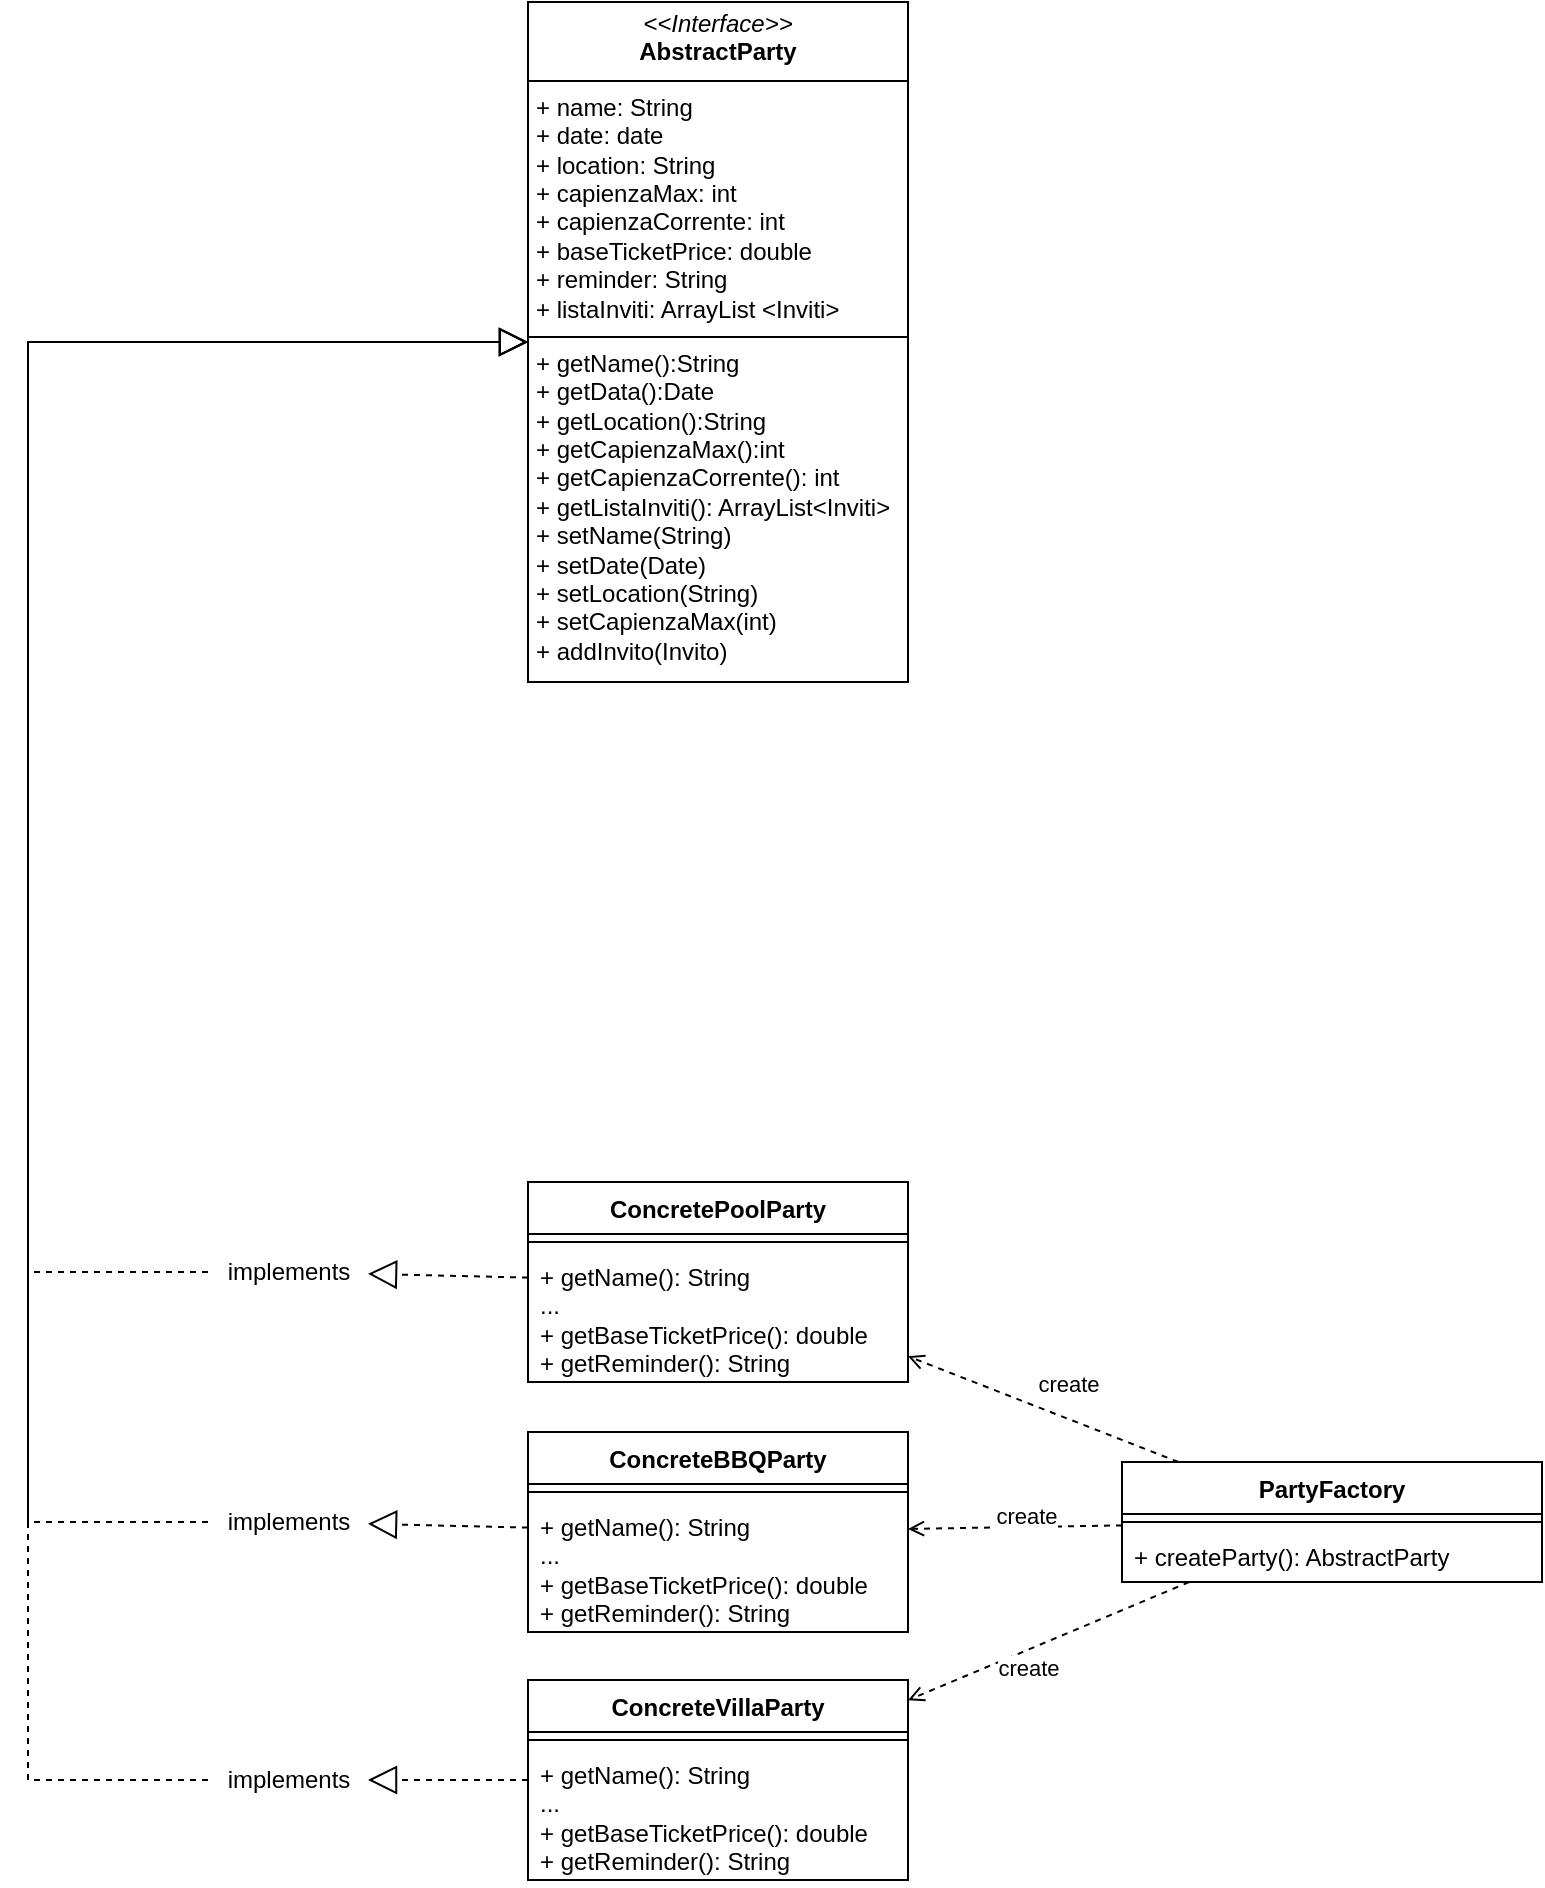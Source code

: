<mxfile version="25.0.3">
  <diagram id="C5RBs43oDa-KdzZeNtuy" name="Page-1">
    <mxGraphModel dx="1913" dy="2094" grid="1" gridSize="10" guides="1" tooltips="1" connect="1" arrows="1" fold="1" page="1" pageScale="1" pageWidth="827" pageHeight="1169" math="0" shadow="0">
      <root>
        <mxCell id="WIyWlLk6GJQsqaUBKTNV-0" />
        <mxCell id="WIyWlLk6GJQsqaUBKTNV-1" parent="WIyWlLk6GJQsqaUBKTNV-0" />
        <mxCell id="tL7syoq4y8X1-nLDP6SC-7" value="ConcretePoolParty" style="swimlane;fontStyle=1;align=center;verticalAlign=top;childLayout=stackLayout;horizontal=1;startSize=26;horizontalStack=0;resizeParent=1;resizeParentMax=0;resizeLast=0;collapsible=1;marginBottom=0;whiteSpace=wrap;html=1;" vertex="1" parent="WIyWlLk6GJQsqaUBKTNV-1">
          <mxGeometry x="290" y="-440" width="190" height="100" as="geometry" />
        </mxCell>
        <mxCell id="tL7syoq4y8X1-nLDP6SC-9" value="" style="line;strokeWidth=1;fillColor=none;align=left;verticalAlign=middle;spacingTop=-1;spacingLeft=3;spacingRight=3;rotatable=0;labelPosition=right;points=[];portConstraint=eastwest;strokeColor=inherit;" vertex="1" parent="tL7syoq4y8X1-nLDP6SC-7">
          <mxGeometry y="26" width="190" height="8" as="geometry" />
        </mxCell>
        <mxCell id="tL7syoq4y8X1-nLDP6SC-10" value="+ getName(): String&lt;div&gt;...&lt;br&gt;&lt;div&gt;+ getBaseTicketPrice(): double&lt;/div&gt;&lt;div&gt;+ getReminder(): String&lt;/div&gt;&lt;/div&gt;" style="text;strokeColor=none;fillColor=none;align=left;verticalAlign=top;spacingLeft=4;spacingRight=4;overflow=hidden;rotatable=0;points=[[0,0.5],[1,0.5]];portConstraint=eastwest;whiteSpace=wrap;html=1;" vertex="1" parent="tL7syoq4y8X1-nLDP6SC-7">
          <mxGeometry y="34" width="190" height="66" as="geometry" />
        </mxCell>
        <mxCell id="tL7syoq4y8X1-nLDP6SC-11" value="ConcreteVillaParty" style="swimlane;fontStyle=1;align=center;verticalAlign=top;childLayout=stackLayout;horizontal=1;startSize=26;horizontalStack=0;resizeParent=1;resizeParentMax=0;resizeLast=0;collapsible=1;marginBottom=0;whiteSpace=wrap;html=1;" vertex="1" parent="WIyWlLk6GJQsqaUBKTNV-1">
          <mxGeometry x="290" y="-191" width="190" height="100" as="geometry" />
        </mxCell>
        <mxCell id="tL7syoq4y8X1-nLDP6SC-13" value="" style="line;strokeWidth=1;fillColor=none;align=left;verticalAlign=middle;spacingTop=-1;spacingLeft=3;spacingRight=3;rotatable=0;labelPosition=right;points=[];portConstraint=eastwest;strokeColor=inherit;" vertex="1" parent="tL7syoq4y8X1-nLDP6SC-11">
          <mxGeometry y="26" width="190" height="8" as="geometry" />
        </mxCell>
        <mxCell id="tL7syoq4y8X1-nLDP6SC-14" value="+ getName(): String&lt;div&gt;...&lt;br&gt;&lt;div&gt;+ getBaseTicketPrice(): double&lt;/div&gt;&lt;div&gt;+ getReminder(): String&lt;/div&gt;&lt;/div&gt;" style="text;strokeColor=none;fillColor=none;align=left;verticalAlign=top;spacingLeft=4;spacingRight=4;overflow=hidden;rotatable=0;points=[[0,0.5],[1,0.5]];portConstraint=eastwest;whiteSpace=wrap;html=1;" vertex="1" parent="tL7syoq4y8X1-nLDP6SC-11">
          <mxGeometry y="34" width="190" height="66" as="geometry" />
        </mxCell>
        <mxCell id="tL7syoq4y8X1-nLDP6SC-15" value="ConcreteBBQParty" style="swimlane;fontStyle=1;align=center;verticalAlign=top;childLayout=stackLayout;horizontal=1;startSize=26;horizontalStack=0;resizeParent=1;resizeParentMax=0;resizeLast=0;collapsible=1;marginBottom=0;whiteSpace=wrap;html=1;" vertex="1" parent="WIyWlLk6GJQsqaUBKTNV-1">
          <mxGeometry x="290" y="-315" width="190" height="100" as="geometry" />
        </mxCell>
        <mxCell id="tL7syoq4y8X1-nLDP6SC-17" value="" style="line;strokeWidth=1;fillColor=none;align=left;verticalAlign=middle;spacingTop=-1;spacingLeft=3;spacingRight=3;rotatable=0;labelPosition=right;points=[];portConstraint=eastwest;strokeColor=inherit;" vertex="1" parent="tL7syoq4y8X1-nLDP6SC-15">
          <mxGeometry y="26" width="190" height="8" as="geometry" />
        </mxCell>
        <mxCell id="tL7syoq4y8X1-nLDP6SC-18" value="+ getName(): String&lt;div&gt;...&lt;br&gt;&lt;div&gt;+ getBaseTicketPrice(): double&lt;/div&gt;&lt;div&gt;+ getReminder(): String&lt;/div&gt;&lt;/div&gt;" style="text;strokeColor=none;fillColor=none;align=left;verticalAlign=top;spacingLeft=4;spacingRight=4;overflow=hidden;rotatable=0;points=[[0,0.5],[1,0.5]];portConstraint=eastwest;whiteSpace=wrap;html=1;" vertex="1" parent="tL7syoq4y8X1-nLDP6SC-15">
          <mxGeometry y="34" width="190" height="66" as="geometry" />
        </mxCell>
        <mxCell id="tL7syoq4y8X1-nLDP6SC-24" value="&lt;p style=&quot;margin:0px;margin-top:4px;text-align:center;&quot;&gt;&lt;i&gt;&amp;lt;&amp;lt;Interface&amp;gt;&amp;gt;&lt;/i&gt;&lt;br&gt;&lt;b&gt;AbstractParty&lt;/b&gt;&lt;/p&gt;&lt;hr size=&quot;1&quot; style=&quot;border-style:solid;&quot;&gt;&lt;p style=&quot;margin:0px;margin-left:4px;&quot;&gt;+ name: String&lt;/p&gt;&lt;p style=&quot;margin:0px;margin-left:4px;&quot;&gt;+ date: date&lt;br&gt;+ location: String&lt;/p&gt;&lt;p style=&quot;margin:0px;margin-left:4px;&quot;&gt;+ capienzaMax: int&lt;/p&gt;&lt;p style=&quot;margin:0px;margin-left:4px;&quot;&gt;+ capienzaCorrente: int&lt;/p&gt;&lt;p style=&quot;margin:0px;margin-left:4px;&quot;&gt;+ baseTicketPrice: double&lt;/p&gt;&lt;p style=&quot;margin:0px;margin-left:4px;&quot;&gt;+ reminder: String&lt;/p&gt;&lt;p style=&quot;margin:0px;margin-left:4px;&quot;&gt;+ listaInviti: ArrayList &amp;lt;Inviti&amp;gt;&lt;/p&gt;&lt;hr size=&quot;1&quot; style=&quot;border-style:solid;&quot;&gt;&lt;p style=&quot;margin:0px;margin-left:4px;&quot;&gt;+ getName():String&lt;br style=&quot;padding: 0px; margin: 0px;&quot;&gt;+ getData():Date&lt;br style=&quot;padding: 0px; margin: 0px;&quot;&gt;+ getLocation():String&lt;br style=&quot;padding: 0px; margin: 0px;&quot;&gt;+ getCapienzaMax():int&lt;/p&gt;&lt;p style=&quot;margin:0px;margin-left:4px;&quot;&gt;+ getCapienzaCorrente(): int&lt;/p&gt;&lt;p style=&quot;margin:0px;margin-left:4px;&quot;&gt;+ getListaInviti(): ArrayList&amp;lt;Inviti&amp;gt;&lt;br style=&quot;padding: 0px; margin: 0px;&quot;&gt;+ setName(String)&lt;br style=&quot;padding: 0px; margin: 0px;&quot;&gt;+ setDate(Date)&lt;br style=&quot;padding: 0px; margin: 0px;&quot;&gt;+ setLocation(String)&lt;br style=&quot;padding: 0px; margin: 0px;&quot;&gt;+ setCapienzaMax(int)&lt;/p&gt;&lt;p style=&quot;margin:0px;margin-left:4px;&quot;&gt;+ addInvito(Invito)&lt;/p&gt;&lt;div style=&quot;padding: 0px; margin: 0px;&quot;&gt;&lt;br style=&quot;padding: 0px; margin: 0px;&quot;&gt;&lt;/div&gt;&lt;div style=&quot;padding: 0px; margin: 0px;&quot;&gt;&lt;br style=&quot;padding: 0px; margin: 0px; text-wrap-mode: nowrap;&quot;&gt;&lt;/div&gt;" style="verticalAlign=top;align=left;overflow=fill;html=1;whiteSpace=wrap;" vertex="1" parent="WIyWlLk6GJQsqaUBKTNV-1">
          <mxGeometry x="290" y="-1030" width="190" height="340" as="geometry" />
        </mxCell>
        <mxCell id="tL7syoq4y8X1-nLDP6SC-26" value="" style="endArrow=block;dashed=1;endFill=0;endSize=12;html=1;rounded=0;" edge="1" parent="WIyWlLk6GJQsqaUBKTNV-1" source="tL7syoq4y8X1-nLDP6SC-39" target="tL7syoq4y8X1-nLDP6SC-24">
          <mxGeometry width="160" relative="1" as="geometry">
            <mxPoint x="190" y="-770" as="sourcePoint" />
            <mxPoint x="350" y="-770" as="targetPoint" />
            <Array as="points">
              <mxPoint x="40" y="-395" />
              <mxPoint x="40" y="-860" />
            </Array>
          </mxGeometry>
        </mxCell>
        <mxCell id="tL7syoq4y8X1-nLDP6SC-27" value="" style="endArrow=block;dashed=1;endFill=0;endSize=12;html=1;rounded=0;" edge="1" parent="WIyWlLk6GJQsqaUBKTNV-1" source="tL7syoq4y8X1-nLDP6SC-42" target="tL7syoq4y8X1-nLDP6SC-24">
          <mxGeometry width="160" relative="1" as="geometry">
            <mxPoint x="144" y="-924" as="sourcePoint" />
            <mxPoint x="340" y="-1150" as="targetPoint" />
            <Array as="points">
              <mxPoint x="40" y="-270" />
              <mxPoint x="40" y="-860" />
            </Array>
          </mxGeometry>
        </mxCell>
        <mxCell id="tL7syoq4y8X1-nLDP6SC-28" value="" style="endArrow=block;dashed=1;endFill=0;endSize=12;html=1;rounded=0;" edge="1" parent="WIyWlLk6GJQsqaUBKTNV-1" source="tL7syoq4y8X1-nLDP6SC-41" target="tL7syoq4y8X1-nLDP6SC-24">
          <mxGeometry width="160" relative="1" as="geometry">
            <mxPoint x="154" y="-914" as="sourcePoint" />
            <mxPoint x="350" y="-1140" as="targetPoint" />
            <Array as="points">
              <mxPoint x="40" y="-141" />
              <mxPoint x="40" y="-860" />
            </Array>
          </mxGeometry>
        </mxCell>
        <mxCell id="tL7syoq4y8X1-nLDP6SC-29" value="" style="html=1;verticalAlign=bottom;labelBackgroundColor=none;endArrow=open;endFill=0;dashed=1;rounded=0;" edge="1" parent="WIyWlLk6GJQsqaUBKTNV-1" source="tL7syoq4y8X1-nLDP6SC-30" target="tL7syoq4y8X1-nLDP6SC-7">
          <mxGeometry width="160" relative="1" as="geometry">
            <mxPoint x="157" y="-511" as="sourcePoint" />
            <mxPoint x="317" y="-511" as="targetPoint" />
          </mxGeometry>
        </mxCell>
        <mxCell id="tL7syoq4y8X1-nLDP6SC-30" value="PartyFactory" style="swimlane;fontStyle=1;align=center;verticalAlign=top;childLayout=stackLayout;horizontal=1;startSize=26;horizontalStack=0;resizeParent=1;resizeParentMax=0;resizeLast=0;collapsible=1;marginBottom=0;whiteSpace=wrap;html=1;" vertex="1" parent="WIyWlLk6GJQsqaUBKTNV-1">
          <mxGeometry x="587" y="-300" width="210" height="60" as="geometry" />
        </mxCell>
        <mxCell id="tL7syoq4y8X1-nLDP6SC-32" value="" style="line;strokeWidth=1;fillColor=none;align=left;verticalAlign=middle;spacingTop=-1;spacingLeft=3;spacingRight=3;rotatable=0;labelPosition=right;points=[];portConstraint=eastwest;strokeColor=inherit;" vertex="1" parent="tL7syoq4y8X1-nLDP6SC-30">
          <mxGeometry y="26" width="210" height="8" as="geometry" />
        </mxCell>
        <mxCell id="tL7syoq4y8X1-nLDP6SC-33" value="+ createParty(): AbstractParty" style="text;strokeColor=none;fillColor=none;align=left;verticalAlign=top;spacingLeft=4;spacingRight=4;overflow=hidden;rotatable=0;points=[[0,0.5],[1,0.5]];portConstraint=eastwest;whiteSpace=wrap;html=1;" vertex="1" parent="tL7syoq4y8X1-nLDP6SC-30">
          <mxGeometry y="34" width="210" height="26" as="geometry" />
        </mxCell>
        <mxCell id="tL7syoq4y8X1-nLDP6SC-34" value="" style="html=1;verticalAlign=bottom;labelBackgroundColor=none;endArrow=open;endFill=0;dashed=1;rounded=0;" edge="1" parent="WIyWlLk6GJQsqaUBKTNV-1" source="tL7syoq4y8X1-nLDP6SC-30" target="tL7syoq4y8X1-nLDP6SC-15">
          <mxGeometry width="160" relative="1" as="geometry">
            <mxPoint x="177" y="-340" as="sourcePoint" />
            <mxPoint x="327" y="-292" as="targetPoint" />
          </mxGeometry>
        </mxCell>
        <mxCell id="tL7syoq4y8X1-nLDP6SC-35" value="" style="html=1;verticalAlign=bottom;labelBackgroundColor=none;endArrow=open;endFill=0;dashed=1;rounded=0;" edge="1" parent="WIyWlLk6GJQsqaUBKTNV-1" source="tL7syoq4y8X1-nLDP6SC-30" target="tL7syoq4y8X1-nLDP6SC-11">
          <mxGeometry width="160" relative="1" as="geometry">
            <mxPoint x="187" y="-330" as="sourcePoint" />
            <mxPoint x="337" y="-282" as="targetPoint" />
          </mxGeometry>
        </mxCell>
        <mxCell id="tL7syoq4y8X1-nLDP6SC-36" value="create" style="edgeLabel;html=1;align=center;verticalAlign=middle;resizable=0;points=[];" vertex="1" connectable="0" parent="tL7syoq4y8X1-nLDP6SC-35">
          <mxGeometry x="-0.157" y="1" relative="1" as="geometry">
            <mxPoint x="-2" y="-125" as="offset" />
          </mxGeometry>
        </mxCell>
        <mxCell id="tL7syoq4y8X1-nLDP6SC-37" value="create" style="edgeLabel;html=1;align=center;verticalAlign=middle;resizable=0;points=[];" vertex="1" connectable="0" parent="WIyWlLk6GJQsqaUBKTNV-1">
          <mxGeometry x="479.996" y="-210.005" as="geometry">
            <mxPoint x="60" y="13" as="offset" />
          </mxGeometry>
        </mxCell>
        <mxCell id="tL7syoq4y8X1-nLDP6SC-38" value="create" style="edgeLabel;html=1;align=center;verticalAlign=middle;resizable=0;points=[];" vertex="1" connectable="0" parent="WIyWlLk6GJQsqaUBKTNV-1">
          <mxGeometry x="539.996" y="-270.005" as="geometry">
            <mxPoint x="-1" y="-3" as="offset" />
          </mxGeometry>
        </mxCell>
        <mxCell id="tL7syoq4y8X1-nLDP6SC-40" value="" style="endArrow=block;dashed=1;endFill=0;endSize=12;html=1;rounded=0;" edge="1" parent="WIyWlLk6GJQsqaUBKTNV-1" source="tL7syoq4y8X1-nLDP6SC-7" target="tL7syoq4y8X1-nLDP6SC-39">
          <mxGeometry width="160" relative="1" as="geometry">
            <mxPoint x="290" y="-395" as="sourcePoint" />
            <mxPoint x="290" y="-860" as="targetPoint" />
            <Array as="points" />
          </mxGeometry>
        </mxCell>
        <mxCell id="tL7syoq4y8X1-nLDP6SC-39" value="implements" style="text;html=1;align=center;verticalAlign=middle;resizable=0;points=[];autosize=1;strokeColor=none;fillColor=none;" vertex="1" parent="WIyWlLk6GJQsqaUBKTNV-1">
          <mxGeometry x="130" y="-410" width="80" height="30" as="geometry" />
        </mxCell>
        <mxCell id="tL7syoq4y8X1-nLDP6SC-43" value="" style="endArrow=block;dashed=1;endFill=0;endSize=12;html=1;rounded=0;" edge="1" parent="WIyWlLk6GJQsqaUBKTNV-1" source="tL7syoq4y8X1-nLDP6SC-15" target="tL7syoq4y8X1-nLDP6SC-42">
          <mxGeometry width="160" relative="1" as="geometry">
            <mxPoint x="290" y="-270" as="sourcePoint" />
            <mxPoint x="290" y="-860" as="targetPoint" />
            <Array as="points" />
          </mxGeometry>
        </mxCell>
        <mxCell id="tL7syoq4y8X1-nLDP6SC-42" value="implements" style="text;html=1;align=center;verticalAlign=middle;resizable=0;points=[];autosize=1;strokeColor=none;fillColor=none;" vertex="1" parent="WIyWlLk6GJQsqaUBKTNV-1">
          <mxGeometry x="130" y="-285" width="80" height="30" as="geometry" />
        </mxCell>
        <mxCell id="tL7syoq4y8X1-nLDP6SC-44" value="" style="endArrow=block;dashed=1;endFill=0;endSize=12;html=1;rounded=0;" edge="1" parent="WIyWlLk6GJQsqaUBKTNV-1" source="tL7syoq4y8X1-nLDP6SC-11" target="tL7syoq4y8X1-nLDP6SC-41">
          <mxGeometry width="160" relative="1" as="geometry">
            <mxPoint x="290" y="-141" as="sourcePoint" />
            <mxPoint x="290" y="-860" as="targetPoint" />
            <Array as="points" />
          </mxGeometry>
        </mxCell>
        <mxCell id="tL7syoq4y8X1-nLDP6SC-41" value="implements" style="text;html=1;align=center;verticalAlign=middle;resizable=0;points=[];autosize=1;strokeColor=none;fillColor=none;" vertex="1" parent="WIyWlLk6GJQsqaUBKTNV-1">
          <mxGeometry x="130" y="-156" width="80" height="30" as="geometry" />
        </mxCell>
      </root>
    </mxGraphModel>
  </diagram>
</mxfile>
